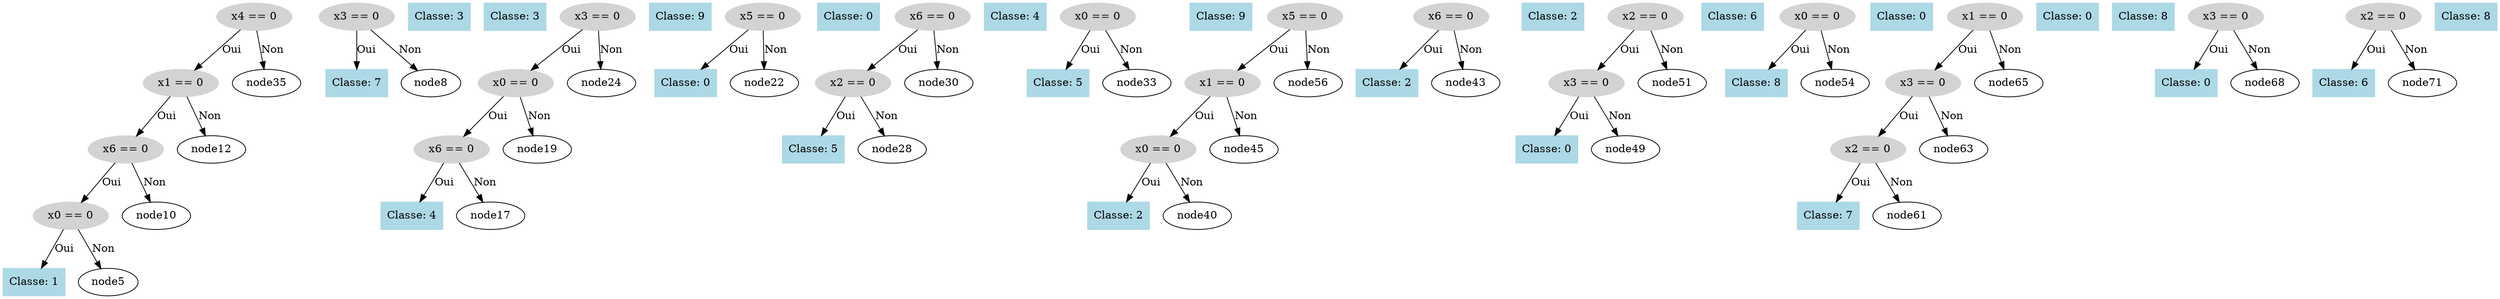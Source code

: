 digraph DecisionTree {
  node0 [label="x4 == 0", shape=ellipse, style=filled, color=lightgray];
  node0 -> node1 [label="Oui"];
  node1 [label="x1 == 0", shape=ellipse, style=filled, color=lightgray];
  node1 -> node2 [label="Oui"];
  node2 [label="x6 == 0", shape=ellipse, style=filled, color=lightgray];
  node2 -> node3 [label="Oui"];
  node3 [label="x0 == 0", shape=ellipse, style=filled, color=lightgray];
  node3 -> node4 [label="Oui"];
  node4 [label="Classe: 1", shape=box, style=filled, color=lightblue];
  node3 -> node5 [label="Non"];
  node6 [label="x3 == 0", shape=ellipse, style=filled, color=lightgray];
  node6 -> node7 [label="Oui"];
  node7 [label="Classe: 7", shape=box, style=filled, color=lightblue];
  node6 -> node8 [label="Non"];
  node9 [label="Classe: 3", shape=box, style=filled, color=lightblue];
  node2 -> node10 [label="Non"];
  node11 [label="Classe: 3", shape=box, style=filled, color=lightblue];
  node1 -> node12 [label="Non"];
  node13 [label="x3 == 0", shape=ellipse, style=filled, color=lightgray];
  node13 -> node14 [label="Oui"];
  node14 [label="x0 == 0", shape=ellipse, style=filled, color=lightgray];
  node14 -> node15 [label="Oui"];
  node15 [label="x6 == 0", shape=ellipse, style=filled, color=lightgray];
  node15 -> node16 [label="Oui"];
  node16 [label="Classe: 4", shape=box, style=filled, color=lightblue];
  node15 -> node17 [label="Non"];
  node18 [label="Classe: 9", shape=box, style=filled, color=lightblue];
  node14 -> node19 [label="Non"];
  node20 [label="x5 == 0", shape=ellipse, style=filled, color=lightgray];
  node20 -> node21 [label="Oui"];
  node21 [label="Classe: 0", shape=box, style=filled, color=lightblue];
  node20 -> node22 [label="Non"];
  node23 [label="Classe: 0", shape=box, style=filled, color=lightblue];
  node13 -> node24 [label="Non"];
  node25 [label="x6 == 0", shape=ellipse, style=filled, color=lightgray];
  node25 -> node26 [label="Oui"];
  node26 [label="x2 == 0", shape=ellipse, style=filled, color=lightgray];
  node26 -> node27 [label="Oui"];
  node27 [label="Classe: 5", shape=box, style=filled, color=lightblue];
  node26 -> node28 [label="Non"];
  node29 [label="Classe: 4", shape=box, style=filled, color=lightblue];
  node25 -> node30 [label="Non"];
  node31 [label="x0 == 0", shape=ellipse, style=filled, color=lightgray];
  node31 -> node32 [label="Oui"];
  node32 [label="Classe: 5", shape=box, style=filled, color=lightblue];
  node31 -> node33 [label="Non"];
  node34 [label="Classe: 9", shape=box, style=filled, color=lightblue];
  node0 -> node35 [label="Non"];
  node36 [label="x5 == 0", shape=ellipse, style=filled, color=lightgray];
  node36 -> node37 [label="Oui"];
  node37 [label="x1 == 0", shape=ellipse, style=filled, color=lightgray];
  node37 -> node38 [label="Oui"];
  node38 [label="x0 == 0", shape=ellipse, style=filled, color=lightgray];
  node38 -> node39 [label="Oui"];
  node39 [label="Classe: 2", shape=box, style=filled, color=lightblue];
  node38 -> node40 [label="Non"];
  node41 [label="x6 == 0", shape=ellipse, style=filled, color=lightgray];
  node41 -> node42 [label="Oui"];
  node42 [label="Classe: 2", shape=box, style=filled, color=lightblue];
  node41 -> node43 [label="Non"];
  node44 [label="Classe: 2", shape=box, style=filled, color=lightblue];
  node37 -> node45 [label="Non"];
  node46 [label="x2 == 0", shape=ellipse, style=filled, color=lightgray];
  node46 -> node47 [label="Oui"];
  node47 [label="x3 == 0", shape=ellipse, style=filled, color=lightgray];
  node47 -> node48 [label="Oui"];
  node48 [label="Classe: 0", shape=box, style=filled, color=lightblue];
  node47 -> node49 [label="Non"];
  node50 [label="Classe: 6", shape=box, style=filled, color=lightblue];
  node46 -> node51 [label="Non"];
  node52 [label="x0 == 0", shape=ellipse, style=filled, color=lightgray];
  node52 -> node53 [label="Oui"];
  node53 [label="Classe: 8", shape=box, style=filled, color=lightblue];
  node52 -> node54 [label="Non"];
  node55 [label="Classe: 0", shape=box, style=filled, color=lightblue];
  node36 -> node56 [label="Non"];
  node57 [label="x1 == 0", shape=ellipse, style=filled, color=lightgray];
  node57 -> node58 [label="Oui"];
  node58 [label="x3 == 0", shape=ellipse, style=filled, color=lightgray];
  node58 -> node59 [label="Oui"];
  node59 [label="x2 == 0", shape=ellipse, style=filled, color=lightgray];
  node59 -> node60 [label="Oui"];
  node60 [label="Classe: 7", shape=box, style=filled, color=lightblue];
  node59 -> node61 [label="Non"];
  node62 [label="Classe: 0", shape=box, style=filled, color=lightblue];
  node58 -> node63 [label="Non"];
  node64 [label="Classe: 8", shape=box, style=filled, color=lightblue];
  node57 -> node65 [label="Non"];
  node66 [label="x3 == 0", shape=ellipse, style=filled, color=lightgray];
  node66 -> node67 [label="Oui"];
  node67 [label="Classe: 0", shape=box, style=filled, color=lightblue];
  node66 -> node68 [label="Non"];
  node69 [label="x2 == 0", shape=ellipse, style=filled, color=lightgray];
  node69 -> node70 [label="Oui"];
  node70 [label="Classe: 6", shape=box, style=filled, color=lightblue];
  node69 -> node71 [label="Non"];
  node72 [label="Classe: 8", shape=box, style=filled, color=lightblue];
}
